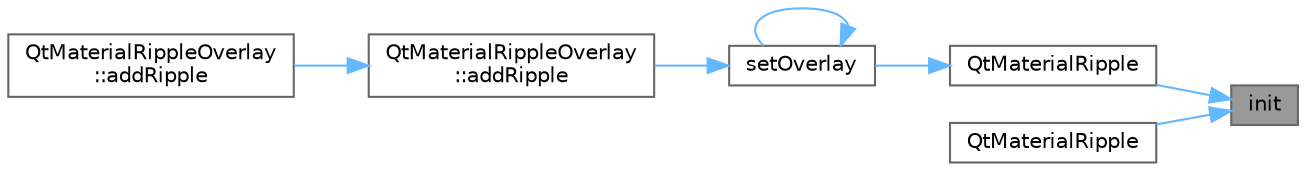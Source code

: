 digraph "init"
{
 // LATEX_PDF_SIZE
  bgcolor="transparent";
  edge [fontname=Helvetica,fontsize=10,labelfontname=Helvetica,labelfontsize=10];
  node [fontname=Helvetica,fontsize=10,shape=box,height=0.2,width=0.4];
  rankdir="RL";
  Node1 [id="Node000001",label="init",height=0.2,width=0.4,color="gray40", fillcolor="grey60", style="filled", fontcolor="black",tooltip="初始化水波纹动画"];
  Node1 -> Node2 [id="edge1_Node000001_Node000002",dir="back",color="steelblue1",style="solid",tooltip=" "];
  Node2 [id="Node000002",label="QtMaterialRipple",height=0.2,width=0.4,color="grey40", fillcolor="white", style="filled",URL="$class_qt_material_ripple.html#a167cfdd8c697a7cca7897462b5d91f9f",tooltip="构造函数，初始化水波纹动画"];
  Node2 -> Node3 [id="edge2_Node000002_Node000003",dir="back",color="steelblue1",style="solid",tooltip=" "];
  Node3 [id="Node000003",label="setOverlay",height=0.2,width=0.4,color="grey40", fillcolor="white", style="filled",URL="$class_qt_material_ripple.html#ab45ce01e6965ee3e510bc193f3945ec1",tooltip="设置水波纹覆盖层"];
  Node3 -> Node4 [id="edge3_Node000003_Node000004",dir="back",color="steelblue1",style="solid",tooltip=" "];
  Node4 [id="Node000004",label="QtMaterialRippleOverlay\l::addRipple",height=0.2,width=0.4,color="grey40", fillcolor="white", style="filled",URL="$class_qt_material_ripple_overlay.html#aa607c2abcbf13c21e123c3c6968c3af2",tooltip="添加水波纹对象"];
  Node4 -> Node5 [id="edge4_Node000004_Node000005",dir="back",color="steelblue1",style="solid",tooltip=" "];
  Node5 [id="Node000005",label="QtMaterialRippleOverlay\l::addRipple",height=0.2,width=0.4,color="grey40", fillcolor="white", style="filled",URL="$class_qt_material_ripple_overlay.html#aec029c44dc3791fb5408e2107b3a6629",tooltip="添加水波纹效果"];
  Node3 -> Node3 [id="edge5_Node000003_Node000003",dir="back",color="steelblue1",style="solid",tooltip=" "];
  Node1 -> Node6 [id="edge6_Node000001_Node000006",dir="back",color="steelblue1",style="solid",tooltip=" "];
  Node6 [id="Node000006",label="QtMaterialRipple",height=0.2,width=0.4,color="grey40", fillcolor="white", style="filled",URL="$class_qt_material_ripple.html#a125638fc194aad5db4c534ab1bde0558",tooltip="构造函数，初始化水波纹动画并关联覆盖层"];
}
